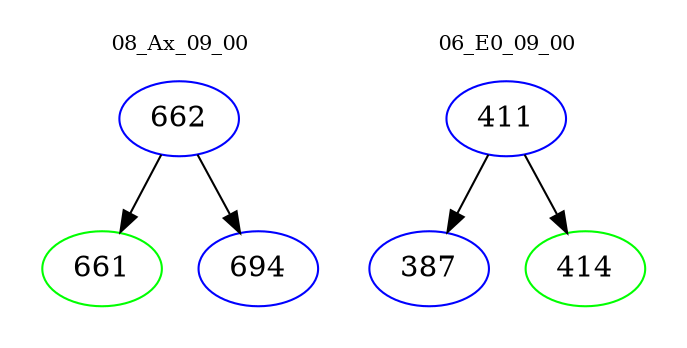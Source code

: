 digraph{
subgraph cluster_0 {
color = white
label = "08_Ax_09_00";
fontsize=10;
T0_662 [label="662", color="blue"]
T0_662 -> T0_661 [color="black"]
T0_661 [label="661", color="green"]
T0_662 -> T0_694 [color="black"]
T0_694 [label="694", color="blue"]
}
subgraph cluster_1 {
color = white
label = "06_E0_09_00";
fontsize=10;
T1_411 [label="411", color="blue"]
T1_411 -> T1_387 [color="black"]
T1_387 [label="387", color="blue"]
T1_411 -> T1_414 [color="black"]
T1_414 [label="414", color="green"]
}
}
